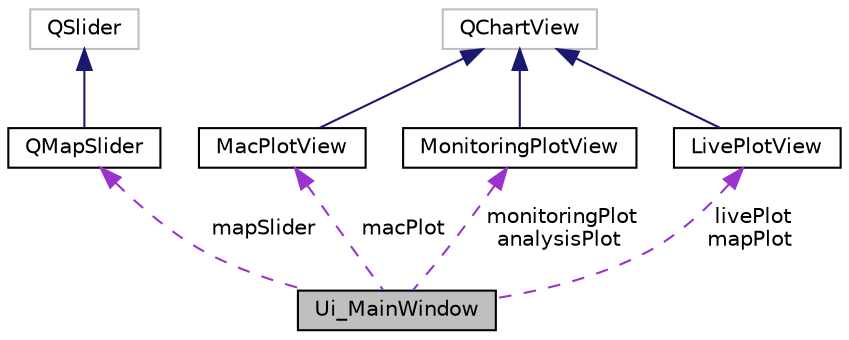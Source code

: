 digraph "Ui_MainWindow"
{
  edge [fontname="Helvetica",fontsize="10",labelfontname="Helvetica",labelfontsize="10"];
  node [fontname="Helvetica",fontsize="10",shape=record];
  Node2 [label="Ui_MainWindow",height=0.2,width=0.4,color="black", fillcolor="grey75", style="filled", fontcolor="black"];
  Node3 -> Node2 [dir="back",color="darkorchid3",fontsize="10",style="dashed",label=" mapSlider" ,fontname="Helvetica"];
  Node3 [label="QMapSlider",height=0.2,width=0.4,color="black", fillcolor="white", style="filled",URL="$class_q_map_slider.html"];
  Node4 -> Node3 [dir="back",color="midnightblue",fontsize="10",style="solid",fontname="Helvetica"];
  Node4 [label="QSlider",height=0.2,width=0.4,color="grey75", fillcolor="white", style="filled"];
  Node5 -> Node2 [dir="back",color="darkorchid3",fontsize="10",style="dashed",label=" macPlot" ,fontname="Helvetica"];
  Node5 [label="MacPlotView",height=0.2,width=0.4,color="black", fillcolor="white", style="filled",URL="$class_mac_plot_view.html"];
  Node6 -> Node5 [dir="back",color="midnightblue",fontsize="10",style="solid",fontname="Helvetica"];
  Node6 [label="QChartView",height=0.2,width=0.4,color="grey75", fillcolor="white", style="filled"];
  Node7 -> Node2 [dir="back",color="darkorchid3",fontsize="10",style="dashed",label=" monitoringPlot\nanalysisPlot" ,fontname="Helvetica"];
  Node7 [label="MonitoringPlotView",height=0.2,width=0.4,color="black", fillcolor="white", style="filled",URL="$class_monitoring_plot_view.html"];
  Node6 -> Node7 [dir="back",color="midnightblue",fontsize="10",style="solid",fontname="Helvetica"];
  Node8 -> Node2 [dir="back",color="darkorchid3",fontsize="10",style="dashed",label=" livePlot\nmapPlot" ,fontname="Helvetica"];
  Node8 [label="LivePlotView",height=0.2,width=0.4,color="black", fillcolor="white", style="filled",URL="$class_live_plot_view.html"];
  Node6 -> Node8 [dir="back",color="midnightblue",fontsize="10",style="solid",fontname="Helvetica"];
}
